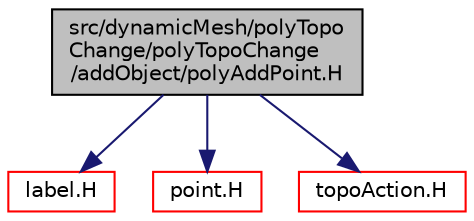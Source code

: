 digraph "src/dynamicMesh/polyTopoChange/polyTopoChange/addObject/polyAddPoint.H"
{
  bgcolor="transparent";
  edge [fontname="Helvetica",fontsize="10",labelfontname="Helvetica",labelfontsize="10"];
  node [fontname="Helvetica",fontsize="10",shape=record];
  Node1 [label="src/dynamicMesh/polyTopo\lChange/polyTopoChange\l/addObject/polyAddPoint.H",height=0.2,width=0.4,color="black", fillcolor="grey75", style="filled", fontcolor="black"];
  Node1 -> Node2 [color="midnightblue",fontsize="10",style="solid",fontname="Helvetica"];
  Node2 [label="label.H",height=0.2,width=0.4,color="red",URL="$a08904.html"];
  Node1 -> Node3 [color="midnightblue",fontsize="10",style="solid",fontname="Helvetica"];
  Node3 [label="point.H",height=0.2,width=0.4,color="red",URL="$a08800.html"];
  Node1 -> Node4 [color="midnightblue",fontsize="10",style="solid",fontname="Helvetica"];
  Node4 [label="topoAction.H",height=0.2,width=0.4,color="red",URL="$a04926.html"];
}
